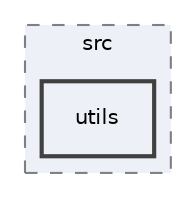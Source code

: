 digraph "utils"
{
 // INTERACTIVE_SVG=YES
 // LATEX_PDF_SIZE
  edge [fontname="Helvetica",fontsize="10",labelfontname="Helvetica",labelfontsize="10"];
  node [fontname="Helvetica",fontsize="10",shape=record];
  compound=true
  subgraph clusterdir_09b7cf6d57e8336c9c95e9202d89dcb2 {
    graph [ bgcolor="#edf0f7", pencolor="grey50", style="filled,dashed,", label="src", fontname="Helvetica", fontsize="10", URL="dir_09b7cf6d57e8336c9c95e9202d89dcb2.html"]
  dir_de3233fb10db46b8e1b8dc8c50d999f9 [shape=box, label="utils", style="filled,bold,", fillcolor="#edf0f7", color="grey25", URL="dir_de3233fb10db46b8e1b8dc8c50d999f9.html"];
  }
}
